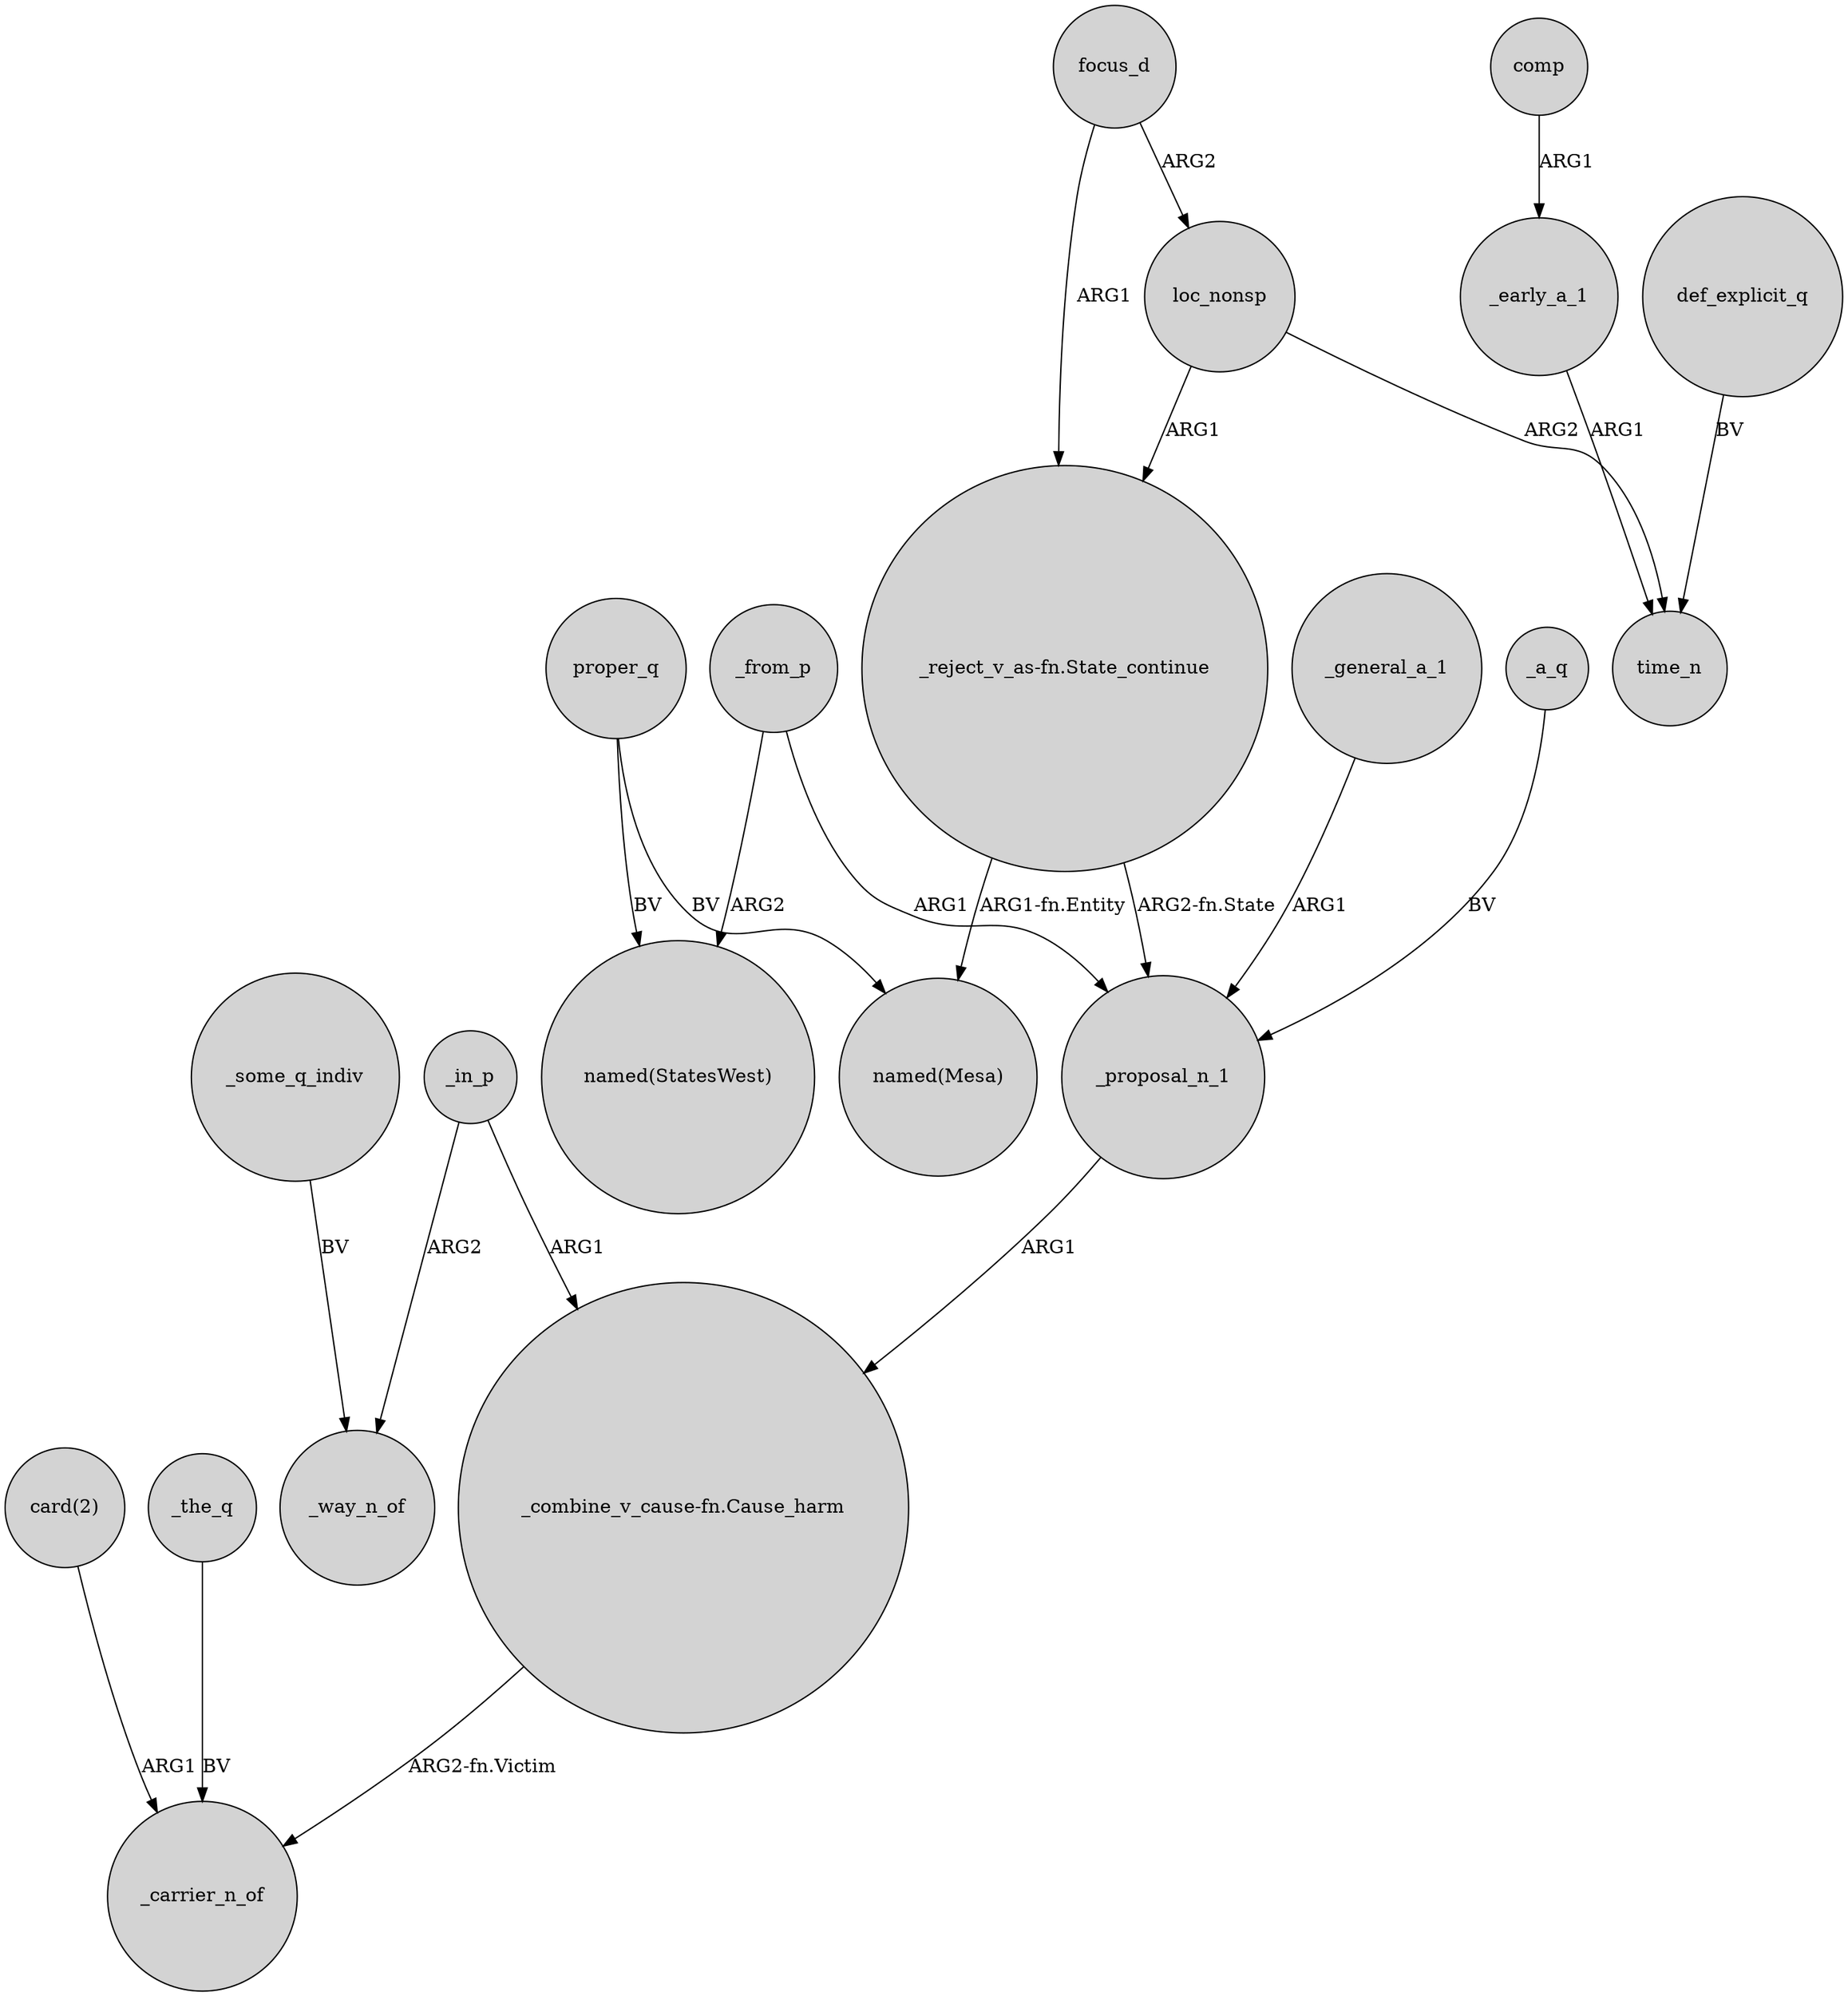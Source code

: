 digraph {
	node [shape=circle style=filled]
	_early_a_1 -> time_n [label=ARG1]
	"card(2)" -> _carrier_n_of [label=ARG1]
	_from_p -> _proposal_n_1 [label=ARG1]
	_general_a_1 -> _proposal_n_1 [label=ARG1]
	_a_q -> _proposal_n_1 [label=BV]
	_some_q_indiv -> _way_n_of [label=BV]
	"_reject_v_as-fn.State_continue" -> "named(Mesa)" [label="ARG1-fn.Entity"]
	comp -> _early_a_1 [label=ARG1]
	_in_p -> "_combine_v_cause-fn.Cause_harm" [label=ARG1]
	focus_d -> loc_nonsp [label=ARG2]
	"_combine_v_cause-fn.Cause_harm" -> _carrier_n_of [label="ARG2-fn.Victim"]
	"_reject_v_as-fn.State_continue" -> _proposal_n_1 [label="ARG2-fn.State"]
	proper_q -> "named(StatesWest)" [label=BV]
	_in_p -> _way_n_of [label=ARG2]
	_the_q -> _carrier_n_of [label=BV]
	loc_nonsp -> "_reject_v_as-fn.State_continue" [label=ARG1]
	_proposal_n_1 -> "_combine_v_cause-fn.Cause_harm" [label=ARG1]
	def_explicit_q -> time_n [label=BV]
	focus_d -> "_reject_v_as-fn.State_continue" [label=ARG1]
	loc_nonsp -> time_n [label=ARG2]
	_from_p -> "named(StatesWest)" [label=ARG2]
	proper_q -> "named(Mesa)" [label=BV]
}
